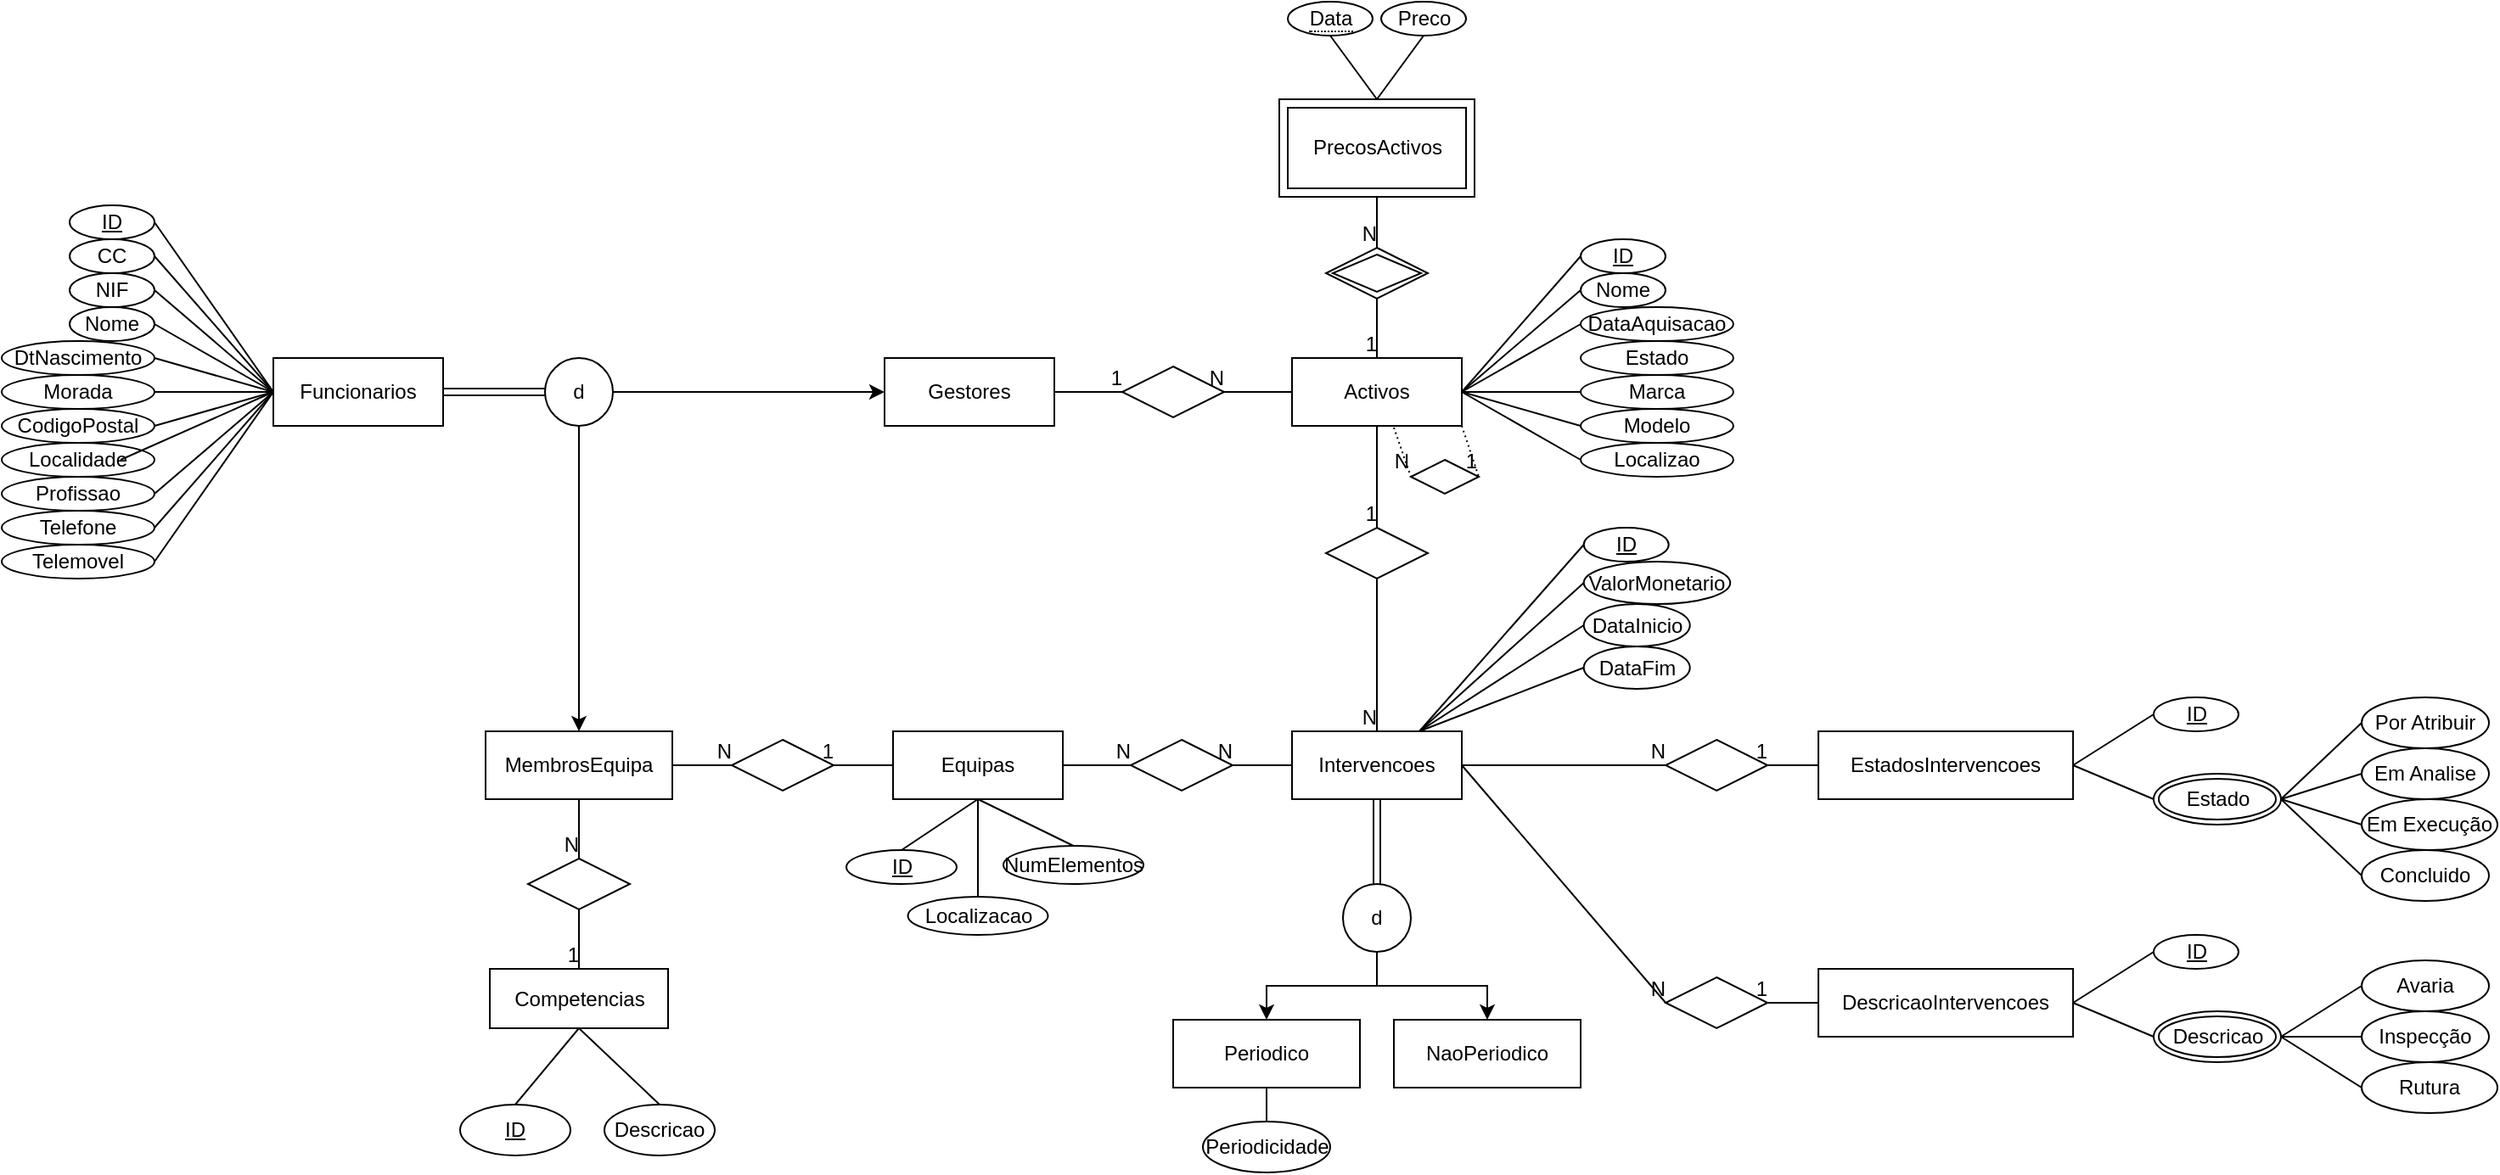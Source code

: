 <mxfile version="15.8.6" type="device"><diagram id="-QuaU2I3eOpg4E4MXZqt" name="Page-1"><mxGraphModel dx="2400" dy="863" grid="1" gridSize="10" guides="1" tooltips="1" connect="1" arrows="1" fold="1" page="1" pageScale="1" pageWidth="850" pageHeight="1100" math="0" shadow="0"><root><mxCell id="0"/><mxCell id="1" parent="0"/><mxCell id="3rqoDeQiqfZfBrHeeUxg-1" value="PrecosActivos" style="shape=ext;margin=3;double=1;whiteSpace=wrap;html=1;align=center;" parent="1" vertex="1"><mxGeometry x="482.5" y="107.5" width="115" height="57.5" as="geometry"/></mxCell><mxCell id="3rqoDeQiqfZfBrHeeUxg-9" value="" style="shape=rhombus;double=1;perimeter=rhombusPerimeter;whiteSpace=wrap;html=1;align=center;" parent="1" vertex="1"><mxGeometry x="510" y="195" width="60" height="30" as="geometry"/></mxCell><mxCell id="3rqoDeQiqfZfBrHeeUxg-12" value="" style="endArrow=none;html=1;rounded=0;entryX=0.5;entryY=0;entryDx=0;entryDy=0;exitX=0.5;exitY=1;exitDx=0;exitDy=0;" parent="1" source="3rqoDeQiqfZfBrHeeUxg-1" target="3rqoDeQiqfZfBrHeeUxg-9" edge="1"><mxGeometry relative="1" as="geometry"><mxPoint x="400" y="180" as="sourcePoint"/><mxPoint x="490" y="180" as="targetPoint"/></mxGeometry></mxCell><mxCell id="3rqoDeQiqfZfBrHeeUxg-13" value="N" style="resizable=0;html=1;align=right;verticalAlign=bottom;" parent="3rqoDeQiqfZfBrHeeUxg-12" connectable="0" vertex="1"><mxGeometry x="1" relative="1" as="geometry"/></mxCell><mxCell id="3rqoDeQiqfZfBrHeeUxg-14" value="Activos" style="whiteSpace=wrap;html=1;align=center;" parent="1" vertex="1"><mxGeometry x="490" y="260.0" width="100" height="40" as="geometry"/></mxCell><mxCell id="3rqoDeQiqfZfBrHeeUxg-19" value="" style="endArrow=none;html=1;rounded=0;exitX=0.5;exitY=1;exitDx=0;exitDy=0;entryX=0.5;entryY=0;entryDx=0;entryDy=0;" parent="1" source="3rqoDeQiqfZfBrHeeUxg-9" target="3rqoDeQiqfZfBrHeeUxg-14" edge="1"><mxGeometry relative="1" as="geometry"><mxPoint x="830" y="180" as="sourcePoint"/><mxPoint x="580" y="220" as="targetPoint"/></mxGeometry></mxCell><mxCell id="3rqoDeQiqfZfBrHeeUxg-20" value="1" style="resizable=0;html=1;align=right;verticalAlign=bottom;" parent="3rqoDeQiqfZfBrHeeUxg-19" connectable="0" vertex="1"><mxGeometry x="1" relative="1" as="geometry"/></mxCell><mxCell id="3rqoDeQiqfZfBrHeeUxg-23" value="" style="endArrow=none;html=1;rounded=0;dashed=1;dashPattern=1 2;exitX=1;exitY=1;exitDx=0;exitDy=0;entryX=1;entryY=0.5;entryDx=0;entryDy=0;" parent="1" source="3rqoDeQiqfZfBrHeeUxg-14" target="3rqoDeQiqfZfBrHeeUxg-29" edge="1"><mxGeometry relative="1" as="geometry"><mxPoint x="260" y="30" as="sourcePoint"/><mxPoint x="265" y="40" as="targetPoint"/><Array as="points"/></mxGeometry></mxCell><mxCell id="3rqoDeQiqfZfBrHeeUxg-24" value="1" style="resizable=0;html=1;align=right;verticalAlign=bottom;" parent="3rqoDeQiqfZfBrHeeUxg-23" connectable="0" vertex="1"><mxGeometry x="1" relative="1" as="geometry"/></mxCell><mxCell id="3rqoDeQiqfZfBrHeeUxg-27" value="" style="endArrow=none;html=1;rounded=0;dashed=1;dashPattern=1 2;entryX=0;entryY=0.5;entryDx=0;entryDy=0;" parent="1" target="3rqoDeQiqfZfBrHeeUxg-29" edge="1"><mxGeometry relative="1" as="geometry"><mxPoint x="550" y="301" as="sourcePoint"/><mxPoint x="215" y="40" as="targetPoint"/><Array as="points"/></mxGeometry></mxCell><mxCell id="3rqoDeQiqfZfBrHeeUxg-28" value="N" style="resizable=0;html=1;align=right;verticalAlign=bottom;" parent="3rqoDeQiqfZfBrHeeUxg-27" connectable="0" vertex="1"><mxGeometry x="1" relative="1" as="geometry"/></mxCell><mxCell id="3rqoDeQiqfZfBrHeeUxg-29" value="" style="shape=rhombus;perimeter=rhombusPerimeter;whiteSpace=wrap;html=1;align=center;" parent="1" vertex="1"><mxGeometry x="560" y="320" width="40" height="20" as="geometry"/></mxCell><mxCell id="3rqoDeQiqfZfBrHeeUxg-35" value="Intervencoes" style="whiteSpace=wrap;html=1;align=center;" parent="1" vertex="1"><mxGeometry x="490" y="480" width="100" height="40" as="geometry"/></mxCell><mxCell id="3rqoDeQiqfZfBrHeeUxg-36" value="Funcionarios" style="whiteSpace=wrap;html=1;align=center;" parent="1" vertex="1"><mxGeometry x="-110" y="260" width="100" height="40" as="geometry"/></mxCell><mxCell id="3rqoDeQiqfZfBrHeeUxg-37" value="Gestores" style="whiteSpace=wrap;html=1;align=center;" parent="1" vertex="1"><mxGeometry x="250" y="260" width="100" height="40" as="geometry"/></mxCell><mxCell id="3rqoDeQiqfZfBrHeeUxg-38" value="MembrosEquipa" style="whiteSpace=wrap;html=1;align=center;" parent="1" vertex="1"><mxGeometry x="15" y="480.0" width="110" height="40" as="geometry"/></mxCell><mxCell id="3rqoDeQiqfZfBrHeeUxg-40" value="Equipas" style="whiteSpace=wrap;html=1;align=center;" parent="1" vertex="1"><mxGeometry x="255" y="480.0" width="100" height="40" as="geometry"/></mxCell><mxCell id="3rqoDeQiqfZfBrHeeUxg-41" value="EstadosIntervencoes" style="whiteSpace=wrap;html=1;align=center;" parent="1" vertex="1"><mxGeometry x="800.04" y="480.0" width="150" height="40" as="geometry"/></mxCell><mxCell id="3rqoDeQiqfZfBrHeeUxg-42" value="DescricaoIntervencoes" style="whiteSpace=wrap;html=1;align=center;" parent="1" vertex="1"><mxGeometry x="800.04" y="620.0" width="150" height="40" as="geometry"/></mxCell><mxCell id="3rqoDeQiqfZfBrHeeUxg-45" value="" style="shape=rhombus;perimeter=rhombusPerimeter;whiteSpace=wrap;html=1;align=center;" parent="1" vertex="1"><mxGeometry x="390" y="265.0" width="60" height="30" as="geometry"/></mxCell><mxCell id="3rqoDeQiqfZfBrHeeUxg-48" value="" style="shape=rhombus;perimeter=rhombusPerimeter;whiteSpace=wrap;html=1;align=center;" parent="1" vertex="1"><mxGeometry x="510" y="360" width="60" height="30" as="geometry"/></mxCell><mxCell id="3rqoDeQiqfZfBrHeeUxg-52" value="" style="endArrow=none;html=1;rounded=0;entryX=0.5;entryY=0;entryDx=0;entryDy=0;exitX=0.5;exitY=1;exitDx=0;exitDy=0;" parent="1" source="3rqoDeQiqfZfBrHeeUxg-48" target="3rqoDeQiqfZfBrHeeUxg-35" edge="1"><mxGeometry relative="1" as="geometry"><mxPoint x="315" y="200.16" as="sourcePoint"/><mxPoint x="475" y="200.16" as="targetPoint"/></mxGeometry></mxCell><mxCell id="3rqoDeQiqfZfBrHeeUxg-53" value="N" style="resizable=0;html=1;align=right;verticalAlign=bottom;" parent="3rqoDeQiqfZfBrHeeUxg-52" connectable="0" vertex="1"><mxGeometry x="1" relative="1" as="geometry"/></mxCell><mxCell id="3rqoDeQiqfZfBrHeeUxg-56" value="" style="endArrow=none;html=1;rounded=0;entryX=1;entryY=0.5;entryDx=0;entryDy=0;exitX=0;exitY=0.5;exitDx=0;exitDy=0;" parent="1" source="3rqoDeQiqfZfBrHeeUxg-14" target="3rqoDeQiqfZfBrHeeUxg-45" edge="1"><mxGeometry relative="1" as="geometry"><mxPoint x="450" y="330" as="sourcePoint"/><mxPoint x="220" y="180" as="targetPoint"/></mxGeometry></mxCell><mxCell id="3rqoDeQiqfZfBrHeeUxg-57" value="N" style="resizable=0;html=1;align=right;verticalAlign=bottom;" parent="3rqoDeQiqfZfBrHeeUxg-56" connectable="0" vertex="1"><mxGeometry x="1" relative="1" as="geometry"/></mxCell><mxCell id="3rqoDeQiqfZfBrHeeUxg-58" value="" style="endArrow=none;html=1;rounded=0;exitX=1;exitY=0.5;exitDx=0;exitDy=0;entryX=0;entryY=0.5;entryDx=0;entryDy=0;" parent="1" source="3rqoDeQiqfZfBrHeeUxg-37" target="3rqoDeQiqfZfBrHeeUxg-45" edge="1"><mxGeometry relative="1" as="geometry"><mxPoint x="270" y="204.8" as="sourcePoint"/><mxPoint x="440" y="340" as="targetPoint"/></mxGeometry></mxCell><mxCell id="3rqoDeQiqfZfBrHeeUxg-59" value="1" style="resizable=0;html=1;align=right;verticalAlign=bottom;" parent="3rqoDeQiqfZfBrHeeUxg-58" connectable="0" vertex="1"><mxGeometry x="1" relative="1" as="geometry"/></mxCell><mxCell id="3rqoDeQiqfZfBrHeeUxg-60" value="" style="endArrow=none;html=1;rounded=0;exitX=0.5;exitY=1;exitDx=0;exitDy=0;entryX=0.5;entryY=0;entryDx=0;entryDy=0;" parent="1" source="3rqoDeQiqfZfBrHeeUxg-14" target="3rqoDeQiqfZfBrHeeUxg-48" edge="1"><mxGeometry relative="1" as="geometry"><mxPoint x="270" y="150" as="sourcePoint"/><mxPoint x="190" y="200" as="targetPoint"/></mxGeometry></mxCell><mxCell id="3rqoDeQiqfZfBrHeeUxg-61" value="1" style="resizable=0;html=1;align=right;verticalAlign=bottom;" parent="3rqoDeQiqfZfBrHeeUxg-60" connectable="0" vertex="1"><mxGeometry x="1" relative="1" as="geometry"/></mxCell><mxCell id="3rqoDeQiqfZfBrHeeUxg-70" style="edgeStyle=orthogonalEdgeStyle;rounded=0;orthogonalLoop=1;jettySize=auto;html=1;entryX=0.5;entryY=0;entryDx=0;entryDy=0;" parent="1" source="3rqoDeQiqfZfBrHeeUxg-65" target="3rqoDeQiqfZfBrHeeUxg-38" edge="1"><mxGeometry relative="1" as="geometry"/></mxCell><mxCell id="3rqoDeQiqfZfBrHeeUxg-71" style="edgeStyle=orthogonalEdgeStyle;rounded=0;orthogonalLoop=1;jettySize=auto;html=1;entryX=0;entryY=0.5;entryDx=0;entryDy=0;" parent="1" source="3rqoDeQiqfZfBrHeeUxg-65" target="3rqoDeQiqfZfBrHeeUxg-37" edge="1"><mxGeometry relative="1" as="geometry"/></mxCell><mxCell id="3rqoDeQiqfZfBrHeeUxg-65" value="d" style="ellipse;whiteSpace=wrap;html=1;aspect=fixed;" parent="1" vertex="1"><mxGeometry x="50" y="260" width="40" height="40" as="geometry"/></mxCell><mxCell id="3rqoDeQiqfZfBrHeeUxg-68" value="" style="shape=link;html=1;rounded=0;entryX=0;entryY=0.5;entryDx=0;entryDy=0;exitX=1;exitY=0.5;exitDx=0;exitDy=0;" parent="1" source="3rqoDeQiqfZfBrHeeUxg-36" target="3rqoDeQiqfZfBrHeeUxg-65" edge="1"><mxGeometry relative="1" as="geometry"><mxPoint x="50" y="280" as="sourcePoint"/><mxPoint x="40" y="280" as="targetPoint"/></mxGeometry></mxCell><mxCell id="3rqoDeQiqfZfBrHeeUxg-72" value="" style="shape=rhombus;perimeter=rhombusPerimeter;whiteSpace=wrap;html=1;align=center;" parent="1" vertex="1"><mxGeometry x="160" y="485.0" width="60" height="30" as="geometry"/></mxCell><mxCell id="3rqoDeQiqfZfBrHeeUxg-73" value="" style="endArrow=none;html=1;rounded=0;entryX=0;entryY=0.5;entryDx=0;entryDy=0;exitX=1;exitY=0.5;exitDx=0;exitDy=0;" parent="1" source="3rqoDeQiqfZfBrHeeUxg-38" target="3rqoDeQiqfZfBrHeeUxg-72" edge="1"><mxGeometry relative="1" as="geometry"><mxPoint x="210" y="230.0" as="sourcePoint"/><mxPoint x="255" y="230.0" as="targetPoint"/></mxGeometry></mxCell><mxCell id="3rqoDeQiqfZfBrHeeUxg-74" value="N" style="resizable=0;html=1;align=right;verticalAlign=bottom;" parent="3rqoDeQiqfZfBrHeeUxg-73" connectable="0" vertex="1"><mxGeometry x="1" relative="1" as="geometry"/></mxCell><mxCell id="3rqoDeQiqfZfBrHeeUxg-75" value="" style="endArrow=none;html=1;rounded=0;exitX=0;exitY=0.5;exitDx=0;exitDy=0;entryX=1;entryY=0.5;entryDx=0;entryDy=0;" parent="1" source="3rqoDeQiqfZfBrHeeUxg-40" target="3rqoDeQiqfZfBrHeeUxg-72" edge="1"><mxGeometry relative="1" as="geometry"><mxPoint x="345" y="230.0" as="sourcePoint"/><mxPoint x="315" y="230.0" as="targetPoint"/></mxGeometry></mxCell><mxCell id="3rqoDeQiqfZfBrHeeUxg-76" value="1" style="resizable=0;html=1;align=right;verticalAlign=bottom;" parent="3rqoDeQiqfZfBrHeeUxg-75" connectable="0" vertex="1"><mxGeometry x="1" relative="1" as="geometry"/></mxCell><mxCell id="3rqoDeQiqfZfBrHeeUxg-77" value="" style="shape=rhombus;perimeter=rhombusPerimeter;whiteSpace=wrap;html=1;align=center;" parent="1" vertex="1"><mxGeometry x="710.08" y="485.0" width="60" height="30" as="geometry"/></mxCell><mxCell id="3rqoDeQiqfZfBrHeeUxg-78" value="" style="endArrow=none;html=1;rounded=0;exitX=0;exitY=0.5;exitDx=0;exitDy=0;entryX=1;entryY=0.5;entryDx=0;entryDy=0;" parent="1" source="3rqoDeQiqfZfBrHeeUxg-41" target="3rqoDeQiqfZfBrHeeUxg-77" edge="1"><mxGeometry relative="1" as="geometry"><mxPoint x="490.08" y="480.0" as="sourcePoint"/><mxPoint x="590.08" y="530.0" as="targetPoint"/></mxGeometry></mxCell><mxCell id="3rqoDeQiqfZfBrHeeUxg-79" value="1" style="resizable=0;html=1;align=right;verticalAlign=bottom;" parent="3rqoDeQiqfZfBrHeeUxg-78" connectable="0" vertex="1"><mxGeometry x="1" relative="1" as="geometry"/></mxCell><mxCell id="3rqoDeQiqfZfBrHeeUxg-83" value="" style="shape=rhombus;perimeter=rhombusPerimeter;whiteSpace=wrap;html=1;align=center;" parent="1" vertex="1"><mxGeometry x="710.08" y="625.0" width="60" height="30" as="geometry"/></mxCell><mxCell id="3rqoDeQiqfZfBrHeeUxg-84" value="" style="endArrow=none;html=1;rounded=0;entryX=0;entryY=0.5;entryDx=0;entryDy=0;exitX=1;exitY=0.5;exitDx=0;exitDy=0;" parent="1" source="3rqoDeQiqfZfBrHeeUxg-35" target="3rqoDeQiqfZfBrHeeUxg-77" edge="1"><mxGeometry relative="1" as="geometry"><mxPoint x="510" y="285" as="sourcePoint"/><mxPoint x="510" y="325.0" as="targetPoint"/></mxGeometry></mxCell><mxCell id="3rqoDeQiqfZfBrHeeUxg-85" value="N" style="resizable=0;html=1;align=right;verticalAlign=bottom;" parent="3rqoDeQiqfZfBrHeeUxg-84" connectable="0" vertex="1"><mxGeometry x="1" relative="1" as="geometry"/></mxCell><mxCell id="3rqoDeQiqfZfBrHeeUxg-86" value="" style="endArrow=none;html=1;rounded=0;entryX=0;entryY=0.5;entryDx=0;entryDy=0;exitX=1;exitY=0.5;exitDx=0;exitDy=0;" parent="1" source="3rqoDeQiqfZfBrHeeUxg-35" target="3rqoDeQiqfZfBrHeeUxg-83" edge="1"><mxGeometry relative="1" as="geometry"><mxPoint x="560" y="345.0" as="sourcePoint"/><mxPoint x="650" y="235.0" as="targetPoint"/></mxGeometry></mxCell><mxCell id="3rqoDeQiqfZfBrHeeUxg-87" value="N" style="resizable=0;html=1;align=right;verticalAlign=bottom;" parent="3rqoDeQiqfZfBrHeeUxg-86" connectable="0" vertex="1"><mxGeometry x="1" relative="1" as="geometry"/></mxCell><mxCell id="3rqoDeQiqfZfBrHeeUxg-88" value="" style="endArrow=none;html=1;rounded=0;exitX=0;exitY=0.5;exitDx=0;exitDy=0;entryX=1;entryY=0.5;entryDx=0;entryDy=0;" parent="1" source="3rqoDeQiqfZfBrHeeUxg-42" target="3rqoDeQiqfZfBrHeeUxg-83" edge="1"><mxGeometry relative="1" as="geometry"><mxPoint x="850.08" y="510.0" as="sourcePoint"/><mxPoint x="790.08" y="510.0" as="targetPoint"/></mxGeometry></mxCell><mxCell id="3rqoDeQiqfZfBrHeeUxg-89" value="1" style="resizable=0;html=1;align=right;verticalAlign=bottom;" parent="3rqoDeQiqfZfBrHeeUxg-88" connectable="0" vertex="1"><mxGeometry x="1" relative="1" as="geometry"/></mxCell><mxCell id="3rqoDeQiqfZfBrHeeUxg-92" value="" style="shape=rhombus;perimeter=rhombusPerimeter;whiteSpace=wrap;html=1;align=center;" parent="1" vertex="1"><mxGeometry x="395" y="485" width="60" height="30" as="geometry"/></mxCell><mxCell id="3rqoDeQiqfZfBrHeeUxg-93" value="" style="endArrow=none;html=1;rounded=0;entryX=1;entryY=0.5;entryDx=0;entryDy=0;exitX=0;exitY=0.5;exitDx=0;exitDy=0;" parent="1" source="3rqoDeQiqfZfBrHeeUxg-35" target="3rqoDeQiqfZfBrHeeUxg-92" edge="1"><mxGeometry relative="1" as="geometry"><mxPoint x="480" y="500" as="sourcePoint"/><mxPoint x="225" y="400" as="targetPoint"/></mxGeometry></mxCell><mxCell id="3rqoDeQiqfZfBrHeeUxg-94" value="N" style="resizable=0;html=1;align=right;verticalAlign=bottom;" parent="3rqoDeQiqfZfBrHeeUxg-93" connectable="0" vertex="1"><mxGeometry x="1" relative="1" as="geometry"/></mxCell><mxCell id="3rqoDeQiqfZfBrHeeUxg-96" value="" style="endArrow=none;html=1;rounded=0;entryX=0;entryY=0.5;entryDx=0;entryDy=0;exitX=1;exitY=0.5;exitDx=0;exitDy=0;" parent="1" source="3rqoDeQiqfZfBrHeeUxg-40" target="3rqoDeQiqfZfBrHeeUxg-92" edge="1"><mxGeometry relative="1" as="geometry"><mxPoint x="505" y="510.0" as="sourcePoint"/><mxPoint x="465" y="510.0" as="targetPoint"/></mxGeometry></mxCell><mxCell id="3rqoDeQiqfZfBrHeeUxg-97" value="N" style="resizable=0;html=1;align=right;verticalAlign=bottom;" parent="3rqoDeQiqfZfBrHeeUxg-96" connectable="0" vertex="1"><mxGeometry x="1" relative="1" as="geometry"/></mxCell><mxCell id="3rqoDeQiqfZfBrHeeUxg-102" style="edgeStyle=orthogonalEdgeStyle;rounded=0;orthogonalLoop=1;jettySize=auto;html=1;" parent="1" source="3rqoDeQiqfZfBrHeeUxg-98" target="3rqoDeQiqfZfBrHeeUxg-100" edge="1"><mxGeometry relative="1" as="geometry"/></mxCell><mxCell id="3rqoDeQiqfZfBrHeeUxg-103" style="edgeStyle=orthogonalEdgeStyle;rounded=0;orthogonalLoop=1;jettySize=auto;html=1;entryX=0.5;entryY=0;entryDx=0;entryDy=0;" parent="1" source="3rqoDeQiqfZfBrHeeUxg-98" target="3rqoDeQiqfZfBrHeeUxg-101" edge="1"><mxGeometry relative="1" as="geometry"/></mxCell><mxCell id="3rqoDeQiqfZfBrHeeUxg-98" value="d" style="ellipse;whiteSpace=wrap;html=1;aspect=fixed;" parent="1" vertex="1"><mxGeometry x="520" y="570" width="40" height="40" as="geometry"/></mxCell><mxCell id="3rqoDeQiqfZfBrHeeUxg-99" value="" style="shape=link;html=1;rounded=0;entryX=0.5;entryY=0;entryDx=0;entryDy=0;exitX=0.5;exitY=1;exitDx=0;exitDy=0;" parent="1" source="3rqoDeQiqfZfBrHeeUxg-35" target="3rqoDeQiqfZfBrHeeUxg-98" edge="1"><mxGeometry relative="1" as="geometry"><mxPoint x="600" y="569.31" as="sourcePoint"/><mxPoint x="660" y="569.31" as="targetPoint"/></mxGeometry></mxCell><mxCell id="3rqoDeQiqfZfBrHeeUxg-100" value="Periodico" style="whiteSpace=wrap;html=1;align=center;" parent="1" vertex="1"><mxGeometry x="420" y="650" width="110" height="40" as="geometry"/></mxCell><mxCell id="3rqoDeQiqfZfBrHeeUxg-101" value="NaoPeriodico" style="whiteSpace=wrap;html=1;align=center;" parent="1" vertex="1"><mxGeometry x="550" y="650" width="110" height="40" as="geometry"/></mxCell><mxCell id="3rqoDeQiqfZfBrHeeUxg-110" value="Preco" style="ellipse;whiteSpace=wrap;html=1;align=center;" parent="1" vertex="1"><mxGeometry x="542.5" y="50" width="50" height="20" as="geometry"/></mxCell><mxCell id="3rqoDeQiqfZfBrHeeUxg-111" value="&lt;span style=&quot;border-bottom: 1px dotted&quot;&gt;Data&lt;br&gt;&lt;/span&gt;" style="ellipse;whiteSpace=wrap;html=1;align=center;" parent="1" vertex="1"><mxGeometry x="487.5" y="50" width="50" height="20" as="geometry"/></mxCell><mxCell id="3rqoDeQiqfZfBrHeeUxg-116" value="" style="endArrow=none;html=1;rounded=0;exitX=0.5;exitY=1;exitDx=0;exitDy=0;entryX=0.5;entryY=0;entryDx=0;entryDy=0;" parent="1" source="3rqoDeQiqfZfBrHeeUxg-111" target="3rqoDeQiqfZfBrHeeUxg-1" edge="1"><mxGeometry relative="1" as="geometry"><mxPoint x="430" y="140" as="sourcePoint"/><mxPoint x="590" y="140" as="targetPoint"/></mxGeometry></mxCell><mxCell id="3rqoDeQiqfZfBrHeeUxg-117" value="" style="endArrow=none;html=1;rounded=0;exitX=0.5;exitY=1;exitDx=0;exitDy=0;entryX=0.5;entryY=0;entryDx=0;entryDy=0;" parent="1" source="3rqoDeQiqfZfBrHeeUxg-110" target="3rqoDeQiqfZfBrHeeUxg-1" edge="1"><mxGeometry relative="1" as="geometry"><mxPoint x="522.5" y="80" as="sourcePoint"/><mxPoint x="550" y="117.5" as="targetPoint"/></mxGeometry></mxCell><mxCell id="3rqoDeQiqfZfBrHeeUxg-118" value="ID" style="ellipse;whiteSpace=wrap;html=1;align=center;fontStyle=4;" parent="1" vertex="1"><mxGeometry x="660" y="190" width="50" height="20" as="geometry"/></mxCell><mxCell id="3rqoDeQiqfZfBrHeeUxg-119" value="Nome" style="ellipse;whiteSpace=wrap;html=1;align=center;" parent="1" vertex="1"><mxGeometry x="660" y="210" width="50" height="20" as="geometry"/></mxCell><mxCell id="3rqoDeQiqfZfBrHeeUxg-123" value="ID" style="ellipse;whiteSpace=wrap;html=1;align=center;fontStyle=4;" parent="1" vertex="1"><mxGeometry x="227.5" y="550" width="65" height="20" as="geometry"/></mxCell><mxCell id="3rqoDeQiqfZfBrHeeUxg-125" value="DataFim" style="ellipse;whiteSpace=wrap;html=1;align=center;" parent="1" vertex="1"><mxGeometry x="661.86" y="430" width="62.5" height="25" as="geometry"/></mxCell><mxCell id="3rqoDeQiqfZfBrHeeUxg-129" value="" style="endArrow=none;html=1;rounded=0;exitX=0.5;exitY=1;exitDx=0;exitDy=0;entryX=0.5;entryY=0;entryDx=0;entryDy=0;" parent="1" source="3rqoDeQiqfZfBrHeeUxg-40" target="3rqoDeQiqfZfBrHeeUxg-123" edge="1"><mxGeometry relative="1" as="geometry"><mxPoint x="577.5" y="80.0" as="sourcePoint"/><mxPoint x="550" y="117.5" as="targetPoint"/></mxGeometry></mxCell><mxCell id="3rqoDeQiqfZfBrHeeUxg-131" value="" style="endArrow=none;html=1;rounded=0;exitX=0;exitY=0.5;exitDx=0;exitDy=0;entryX=0.75;entryY=0;entryDx=0;entryDy=0;" parent="1" source="3rqoDeQiqfZfBrHeeUxg-125" target="3rqoDeQiqfZfBrHeeUxg-35" edge="1"><mxGeometry relative="1" as="geometry"><mxPoint x="417.5" y="460" as="sourcePoint"/><mxPoint x="435" y="495" as="targetPoint"/></mxGeometry></mxCell><mxCell id="3rqoDeQiqfZfBrHeeUxg-132" value="Periodicidade" style="ellipse;whiteSpace=wrap;html=1;align=center;" parent="1" vertex="1"><mxGeometry x="437.5" y="710" width="75" height="30" as="geometry"/></mxCell><mxCell id="3rqoDeQiqfZfBrHeeUxg-133" value="" style="endArrow=none;html=1;rounded=0;exitX=0.5;exitY=1;exitDx=0;exitDy=0;entryX=0.5;entryY=0;entryDx=0;entryDy=0;" parent="1" source="3rqoDeQiqfZfBrHeeUxg-100" target="3rqoDeQiqfZfBrHeeUxg-132" edge="1"><mxGeometry relative="1" as="geometry"><mxPoint x="315" y="530" as="sourcePoint"/><mxPoint x="315" y="545" as="targetPoint"/></mxGeometry></mxCell><mxCell id="3rqoDeQiqfZfBrHeeUxg-134" value="" style="endArrow=none;html=1;rounded=0;exitX=1;exitY=0.5;exitDx=0;exitDy=0;entryX=0;entryY=0.5;entryDx=0;entryDy=0;" parent="1" source="cXVS1_0L-VFArpp06NCw-42" target="3rqoDeQiqfZfBrHeeUxg-36" edge="1"><mxGeometry relative="1" as="geometry"><mxPoint x="-200" y="190" as="sourcePoint"/><mxPoint x="315" y="545" as="targetPoint"/></mxGeometry></mxCell><mxCell id="3rqoDeQiqfZfBrHeeUxg-136" value="" style="endArrow=none;html=1;rounded=0;exitX=0;exitY=0.5;exitDx=0;exitDy=0;entryX=1;entryY=0.5;entryDx=0;entryDy=0;" parent="1" source="3rqoDeQiqfZfBrHeeUxg-118" target="3rqoDeQiqfZfBrHeeUxg-14" edge="1"><mxGeometry relative="1" as="geometry"><mxPoint x="481.25" y="457.5" as="sourcePoint"/><mxPoint x="435" y="495" as="targetPoint"/></mxGeometry></mxCell><mxCell id="3rqoDeQiqfZfBrHeeUxg-137" value="" style="endArrow=none;html=1;rounded=0;exitX=0;exitY=0.5;exitDx=0;exitDy=0;entryX=1;entryY=0.5;entryDx=0;entryDy=0;" parent="1" source="3rqoDeQiqfZfBrHeeUxg-119" target="3rqoDeQiqfZfBrHeeUxg-14" edge="1"><mxGeometry relative="1" as="geometry"><mxPoint x="690.0" y="215" as="sourcePoint"/><mxPoint x="600" y="290" as="targetPoint"/></mxGeometry></mxCell><mxCell id="3rqoDeQiqfZfBrHeeUxg-138" value="DataAquisacao" style="ellipse;whiteSpace=wrap;html=1;align=center;" parent="1" vertex="1"><mxGeometry x="660" y="230" width="89.96" height="20" as="geometry"/></mxCell><mxCell id="3rqoDeQiqfZfBrHeeUxg-139" value="Estado" style="ellipse;whiteSpace=wrap;html=1;align=center;" parent="1" vertex="1"><mxGeometry x="660" y="250" width="89.96" height="20" as="geometry"/></mxCell><mxCell id="3rqoDeQiqfZfBrHeeUxg-140" value="Marca" style="ellipse;whiteSpace=wrap;html=1;align=center;" parent="1" vertex="1"><mxGeometry x="660" y="270" width="89.96" height="20" as="geometry"/></mxCell><mxCell id="3rqoDeQiqfZfBrHeeUxg-141" value="Modelo" style="ellipse;whiteSpace=wrap;html=1;align=center;" parent="1" vertex="1"><mxGeometry x="660" y="290" width="89.96" height="20" as="geometry"/></mxCell><mxCell id="3rqoDeQiqfZfBrHeeUxg-142" value="Localizao" style="ellipse;whiteSpace=wrap;html=1;align=center;" parent="1" vertex="1"><mxGeometry x="660" y="310" width="89.96" height="20" as="geometry"/></mxCell><mxCell id="3rqoDeQiqfZfBrHeeUxg-143" value="" style="endArrow=none;html=1;rounded=0;exitX=0;exitY=0.5;exitDx=0;exitDy=0;entryX=1;entryY=0.5;entryDx=0;entryDy=0;" parent="1" source="3rqoDeQiqfZfBrHeeUxg-138" target="3rqoDeQiqfZfBrHeeUxg-14" edge="1"><mxGeometry relative="1" as="geometry"><mxPoint x="650.04" y="225" as="sourcePoint"/><mxPoint x="600" y="290" as="targetPoint"/></mxGeometry></mxCell><mxCell id="3rqoDeQiqfZfBrHeeUxg-145" value="" style="endArrow=none;html=1;rounded=0;exitX=0;exitY=0.5;exitDx=0;exitDy=0;entryX=1;entryY=0.5;entryDx=0;entryDy=0;" parent="1" source="3rqoDeQiqfZfBrHeeUxg-140" target="3rqoDeQiqfZfBrHeeUxg-14" edge="1"><mxGeometry relative="1" as="geometry"><mxPoint x="650" y="260" as="sourcePoint"/><mxPoint x="600" y="290" as="targetPoint"/></mxGeometry></mxCell><mxCell id="3rqoDeQiqfZfBrHeeUxg-147" value="" style="endArrow=none;html=1;rounded=0;exitX=0;exitY=0.5;exitDx=0;exitDy=0;entryX=1;entryY=0.5;entryDx=0;entryDy=0;" parent="1" source="3rqoDeQiqfZfBrHeeUxg-141" target="3rqoDeQiqfZfBrHeeUxg-14" edge="1"><mxGeometry relative="1" as="geometry"><mxPoint x="650.04" y="280" as="sourcePoint"/><mxPoint x="600" y="290" as="targetPoint"/></mxGeometry></mxCell><mxCell id="3rqoDeQiqfZfBrHeeUxg-148" value="" style="endArrow=none;html=1;rounded=0;entryX=1;entryY=0.5;entryDx=0;entryDy=0;exitX=0;exitY=0.5;exitDx=0;exitDy=0;" parent="1" source="3rqoDeQiqfZfBrHeeUxg-142" target="3rqoDeQiqfZfBrHeeUxg-14" edge="1"><mxGeometry relative="1" as="geometry"><mxPoint x="640" y="310" as="sourcePoint"/><mxPoint x="600" y="290" as="targetPoint"/></mxGeometry></mxCell><mxCell id="3rqoDeQiqfZfBrHeeUxg-152" value="NIF" style="ellipse;whiteSpace=wrap;html=1;align=center;" parent="1" vertex="1"><mxGeometry x="-230" y="210" width="50" height="20" as="geometry"/></mxCell><mxCell id="3rqoDeQiqfZfBrHeeUxg-153" value="Nome" style="ellipse;whiteSpace=wrap;html=1;align=center;" parent="1" vertex="1"><mxGeometry x="-230" y="230" width="50" height="20" as="geometry"/></mxCell><mxCell id="3rqoDeQiqfZfBrHeeUxg-154" value="DtNascimento" style="ellipse;whiteSpace=wrap;html=1;align=center;" parent="1" vertex="1"><mxGeometry x="-270" y="250" width="90" height="20" as="geometry"/></mxCell><mxCell id="3rqoDeQiqfZfBrHeeUxg-155" value="Morada" style="ellipse;whiteSpace=wrap;html=1;align=center;" parent="1" vertex="1"><mxGeometry x="-270" y="270" width="90" height="20" as="geometry"/></mxCell><mxCell id="3rqoDeQiqfZfBrHeeUxg-156" value="CodigoPostal" style="ellipse;whiteSpace=wrap;html=1;align=center;" parent="1" vertex="1"><mxGeometry x="-270" y="290" width="90" height="20" as="geometry"/></mxCell><mxCell id="3rqoDeQiqfZfBrHeeUxg-157" value="Localidade" style="ellipse;whiteSpace=wrap;html=1;align=center;" parent="1" vertex="1"><mxGeometry x="-270" y="310" width="90" height="20" as="geometry"/></mxCell><mxCell id="3rqoDeQiqfZfBrHeeUxg-158" value="Profissao" style="ellipse;whiteSpace=wrap;html=1;align=center;" parent="1" vertex="1"><mxGeometry x="-270" y="330" width="90" height="20" as="geometry"/></mxCell><mxCell id="3rqoDeQiqfZfBrHeeUxg-159" value="Telefone" style="ellipse;whiteSpace=wrap;html=1;align=center;" parent="1" vertex="1"><mxGeometry x="-270" y="350" width="90" height="20" as="geometry"/></mxCell><mxCell id="3rqoDeQiqfZfBrHeeUxg-160" value="Telemovel" style="ellipse;whiteSpace=wrap;html=1;align=center;" parent="1" vertex="1"><mxGeometry x="-270" y="370" width="90" height="20" as="geometry"/></mxCell><mxCell id="3rqoDeQiqfZfBrHeeUxg-161" value="" style="endArrow=none;html=1;rounded=0;exitX=1;exitY=0.5;exitDx=0;exitDy=0;" parent="1" source="3rqoDeQiqfZfBrHeeUxg-152" edge="1"><mxGeometry relative="1" as="geometry"><mxPoint x="-190" y="210" as="sourcePoint"/><mxPoint x="-110" y="280" as="targetPoint"/></mxGeometry></mxCell><mxCell id="3rqoDeQiqfZfBrHeeUxg-162" value="" style="endArrow=none;html=1;rounded=0;exitX=1;exitY=0.5;exitDx=0;exitDy=0;entryX=0;entryY=0.5;entryDx=0;entryDy=0;" parent="1" source="3rqoDeQiqfZfBrHeeUxg-153" target="3rqoDeQiqfZfBrHeeUxg-36" edge="1"><mxGeometry relative="1" as="geometry"><mxPoint x="-190" y="230" as="sourcePoint"/><mxPoint x="-100" y="290" as="targetPoint"/></mxGeometry></mxCell><mxCell id="3rqoDeQiqfZfBrHeeUxg-163" value="" style="endArrow=none;html=1;rounded=0;exitX=1;exitY=0.5;exitDx=0;exitDy=0;" parent="1" source="3rqoDeQiqfZfBrHeeUxg-154" edge="1"><mxGeometry relative="1" as="geometry"><mxPoint x="-190" y="250" as="sourcePoint"/><mxPoint x="-110" y="280" as="targetPoint"/></mxGeometry></mxCell><mxCell id="3rqoDeQiqfZfBrHeeUxg-164" value="" style="endArrow=none;html=1;rounded=0;exitX=1;exitY=0.5;exitDx=0;exitDy=0;entryX=0;entryY=0.5;entryDx=0;entryDy=0;" parent="1" source="3rqoDeQiqfZfBrHeeUxg-155" target="3rqoDeQiqfZfBrHeeUxg-36" edge="1"><mxGeometry relative="1" as="geometry"><mxPoint x="-190" y="270" as="sourcePoint"/><mxPoint x="-100" y="290" as="targetPoint"/></mxGeometry></mxCell><mxCell id="3rqoDeQiqfZfBrHeeUxg-165" value="" style="endArrow=none;html=1;rounded=0;entryX=0;entryY=0.5;entryDx=0;entryDy=0;" parent="1" target="3rqoDeQiqfZfBrHeeUxg-36" edge="1"><mxGeometry relative="1" as="geometry"><mxPoint x="-200" y="320" as="sourcePoint"/><mxPoint x="-100" y="290" as="targetPoint"/></mxGeometry></mxCell><mxCell id="3rqoDeQiqfZfBrHeeUxg-167" value="" style="endArrow=none;html=1;rounded=0;entryX=0;entryY=0.5;entryDx=0;entryDy=0;exitX=1;exitY=0.5;exitDx=0;exitDy=0;" parent="1" source="3rqoDeQiqfZfBrHeeUxg-156" target="3rqoDeQiqfZfBrHeeUxg-36" edge="1"><mxGeometry relative="1" as="geometry"><mxPoint x="-190" y="330" as="sourcePoint"/><mxPoint x="-100" y="290" as="targetPoint"/></mxGeometry></mxCell><mxCell id="3rqoDeQiqfZfBrHeeUxg-168" value="" style="endArrow=none;html=1;rounded=0;entryX=0;entryY=0.5;entryDx=0;entryDy=0;exitX=1;exitY=0.5;exitDx=0;exitDy=0;" parent="1" source="3rqoDeQiqfZfBrHeeUxg-158" target="3rqoDeQiqfZfBrHeeUxg-36" edge="1"><mxGeometry relative="1" as="geometry"><mxPoint x="-190" y="310" as="sourcePoint"/><mxPoint x="-100" y="290" as="targetPoint"/></mxGeometry></mxCell><mxCell id="3rqoDeQiqfZfBrHeeUxg-169" value="" style="endArrow=none;html=1;rounded=0;entryX=0;entryY=0.5;entryDx=0;entryDy=0;exitX=1;exitY=0.5;exitDx=0;exitDy=0;" parent="1" source="3rqoDeQiqfZfBrHeeUxg-159" target="3rqoDeQiqfZfBrHeeUxg-36" edge="1"><mxGeometry relative="1" as="geometry"><mxPoint x="-190" y="350" as="sourcePoint"/><mxPoint x="-100" y="290" as="targetPoint"/></mxGeometry></mxCell><mxCell id="3rqoDeQiqfZfBrHeeUxg-170" value="" style="endArrow=none;html=1;rounded=0;entryX=0;entryY=0.5;entryDx=0;entryDy=0;exitX=1;exitY=0.5;exitDx=0;exitDy=0;" parent="1" source="3rqoDeQiqfZfBrHeeUxg-160" target="3rqoDeQiqfZfBrHeeUxg-36" edge="1"><mxGeometry relative="1" as="geometry"><mxPoint x="-190" y="370" as="sourcePoint"/><mxPoint x="-100" y="290" as="targetPoint"/></mxGeometry></mxCell><mxCell id="cXVS1_0L-VFArpp06NCw-1" value="ID" style="ellipse;whiteSpace=wrap;html=1;align=center;fontStyle=4;" vertex="1" parent="1"><mxGeometry x="997.5" y="460" width="50" height="20" as="geometry"/></mxCell><mxCell id="cXVS1_0L-VFArpp06NCw-7" value="Estado" style="ellipse;shape=doubleEllipse;margin=3;whiteSpace=wrap;html=1;align=center;" vertex="1" parent="1"><mxGeometry x="997.5" y="505" width="75" height="30" as="geometry"/></mxCell><mxCell id="cXVS1_0L-VFArpp06NCw-9" value="Por Atribuir" style="ellipse;whiteSpace=wrap;html=1;align=center;" vertex="1" parent="1"><mxGeometry x="1120" y="460" width="75" height="30" as="geometry"/></mxCell><mxCell id="cXVS1_0L-VFArpp06NCw-16" value="Em Execução" style="ellipse;whiteSpace=wrap;html=1;align=center;" vertex="1" parent="1"><mxGeometry x="1120" y="520" width="80" height="30" as="geometry"/></mxCell><mxCell id="cXVS1_0L-VFArpp06NCw-17" value="Concluido" style="ellipse;whiteSpace=wrap;html=1;align=center;" vertex="1" parent="1"><mxGeometry x="1120" y="550" width="75" height="30" as="geometry"/></mxCell><mxCell id="cXVS1_0L-VFArpp06NCw-18" value="Em Analise&lt;br&gt;" style="ellipse;whiteSpace=wrap;html=1;align=center;" vertex="1" parent="1"><mxGeometry x="1120" y="490" width="75" height="30" as="geometry"/></mxCell><mxCell id="cXVS1_0L-VFArpp06NCw-20" value="" style="endArrow=none;html=1;rounded=0;exitX=0;exitY=0.5;exitDx=0;exitDy=0;entryX=1;entryY=0.5;entryDx=0;entryDy=0;" edge="1" parent="1" source="cXVS1_0L-VFArpp06NCw-9" target="cXVS1_0L-VFArpp06NCw-7"><mxGeometry relative="1" as="geometry"><mxPoint x="1160.0" y="515" as="sourcePoint"/><mxPoint x="1090" y="495" as="targetPoint"/></mxGeometry></mxCell><mxCell id="cXVS1_0L-VFArpp06NCw-21" value="" style="endArrow=none;html=1;rounded=0;exitX=0;exitY=0.5;exitDx=0;exitDy=0;entryX=1;entryY=0.5;entryDx=0;entryDy=0;" edge="1" parent="1" source="cXVS1_0L-VFArpp06NCw-7" target="3rqoDeQiqfZfBrHeeUxg-41"><mxGeometry relative="1" as="geometry"><mxPoint x="1130.0" y="485" as="sourcePoint"/><mxPoint x="1082.5" y="530" as="targetPoint"/></mxGeometry></mxCell><mxCell id="cXVS1_0L-VFArpp06NCw-22" value="" style="endArrow=none;html=1;rounded=0;exitX=0;exitY=0.5;exitDx=0;exitDy=0;entryX=1;entryY=0.5;entryDx=0;entryDy=0;" edge="1" parent="1" source="cXVS1_0L-VFArpp06NCw-1" target="3rqoDeQiqfZfBrHeeUxg-41"><mxGeometry relative="1" as="geometry"><mxPoint x="1007.5" y="530" as="sourcePoint"/><mxPoint x="960.04" y="510.0" as="targetPoint"/></mxGeometry></mxCell><mxCell id="cXVS1_0L-VFArpp06NCw-23" value="" style="endArrow=none;html=1;rounded=0;exitX=0;exitY=0.5;exitDx=0;exitDy=0;entryX=1;entryY=0.5;entryDx=0;entryDy=0;" edge="1" parent="1" source="cXVS1_0L-VFArpp06NCw-18" target="cXVS1_0L-VFArpp06NCw-7"><mxGeometry relative="1" as="geometry"><mxPoint x="1007.5" y="530" as="sourcePoint"/><mxPoint x="960.04" y="510.0" as="targetPoint"/></mxGeometry></mxCell><mxCell id="cXVS1_0L-VFArpp06NCw-24" value="" style="endArrow=none;html=1;rounded=0;exitX=0;exitY=0.5;exitDx=0;exitDy=0;entryX=1;entryY=0.5;entryDx=0;entryDy=0;" edge="1" parent="1" source="cXVS1_0L-VFArpp06NCw-16" target="cXVS1_0L-VFArpp06NCw-7"><mxGeometry relative="1" as="geometry"><mxPoint x="1130.0" y="515" as="sourcePoint"/><mxPoint x="1080" y="535" as="targetPoint"/></mxGeometry></mxCell><mxCell id="cXVS1_0L-VFArpp06NCw-25" value="" style="endArrow=none;html=1;rounded=0;exitX=0;exitY=0.5;exitDx=0;exitDy=0;entryX=1;entryY=0.5;entryDx=0;entryDy=0;" edge="1" parent="1" source="cXVS1_0L-VFArpp06NCw-17" target="cXVS1_0L-VFArpp06NCw-7"><mxGeometry relative="1" as="geometry"><mxPoint x="1130" y="545" as="sourcePoint"/><mxPoint x="1082" y="530" as="targetPoint"/></mxGeometry></mxCell><mxCell id="cXVS1_0L-VFArpp06NCw-26" value="ID" style="ellipse;whiteSpace=wrap;html=1;align=center;fontStyle=4;" vertex="1" parent="1"><mxGeometry x="997.5" y="600" width="50" height="20" as="geometry"/></mxCell><mxCell id="cXVS1_0L-VFArpp06NCw-27" value="Descricao" style="ellipse;shape=doubleEllipse;margin=3;whiteSpace=wrap;html=1;align=center;" vertex="1" parent="1"><mxGeometry x="997.5" y="645" width="75" height="30" as="geometry"/></mxCell><mxCell id="cXVS1_0L-VFArpp06NCw-28" value="Avaria" style="ellipse;whiteSpace=wrap;html=1;align=center;" vertex="1" parent="1"><mxGeometry x="1120" y="615" width="75" height="30" as="geometry"/></mxCell><mxCell id="cXVS1_0L-VFArpp06NCw-29" value="Rutura" style="ellipse;whiteSpace=wrap;html=1;align=center;" vertex="1" parent="1"><mxGeometry x="1120" y="675" width="80" height="30" as="geometry"/></mxCell><mxCell id="cXVS1_0L-VFArpp06NCw-31" value="Inspecção" style="ellipse;whiteSpace=wrap;html=1;align=center;" vertex="1" parent="1"><mxGeometry x="1120" y="645" width="75" height="30" as="geometry"/></mxCell><mxCell id="cXVS1_0L-VFArpp06NCw-32" value="" style="endArrow=none;html=1;rounded=0;exitX=0;exitY=0.5;exitDx=0;exitDy=0;entryX=1;entryY=0.5;entryDx=0;entryDy=0;" edge="1" parent="1" source="cXVS1_0L-VFArpp06NCw-28" target="cXVS1_0L-VFArpp06NCw-27"><mxGeometry relative="1" as="geometry"><mxPoint x="1160.0" y="655" as="sourcePoint"/><mxPoint x="1090" y="635" as="targetPoint"/></mxGeometry></mxCell><mxCell id="cXVS1_0L-VFArpp06NCw-33" value="" style="endArrow=none;html=1;rounded=0;exitX=0;exitY=0.5;exitDx=0;exitDy=0;entryX=1;entryY=0.5;entryDx=0;entryDy=0;" edge="1" parent="1" source="cXVS1_0L-VFArpp06NCw-27"><mxGeometry relative="1" as="geometry"><mxPoint x="1130.0" y="625" as="sourcePoint"/><mxPoint x="950.04" y="640.0" as="targetPoint"/></mxGeometry></mxCell><mxCell id="cXVS1_0L-VFArpp06NCw-34" value="" style="endArrow=none;html=1;rounded=0;exitX=0;exitY=0.5;exitDx=0;exitDy=0;entryX=1;entryY=0.5;entryDx=0;entryDy=0;" edge="1" parent="1" source="cXVS1_0L-VFArpp06NCw-26"><mxGeometry relative="1" as="geometry"><mxPoint x="1007.5" y="670" as="sourcePoint"/><mxPoint x="950.04" y="640.0" as="targetPoint"/></mxGeometry></mxCell><mxCell id="cXVS1_0L-VFArpp06NCw-35" value="" style="endArrow=none;html=1;rounded=0;exitX=0;exitY=0.5;exitDx=0;exitDy=0;entryX=1;entryY=0.5;entryDx=0;entryDy=0;" edge="1" parent="1" source="cXVS1_0L-VFArpp06NCw-31" target="cXVS1_0L-VFArpp06NCw-27"><mxGeometry relative="1" as="geometry"><mxPoint x="1007.5" y="670" as="sourcePoint"/><mxPoint x="960.04" y="650.0" as="targetPoint"/></mxGeometry></mxCell><mxCell id="cXVS1_0L-VFArpp06NCw-36" value="" style="endArrow=none;html=1;rounded=0;exitX=0;exitY=0.5;exitDx=0;exitDy=0;entryX=1;entryY=0.5;entryDx=0;entryDy=0;" edge="1" parent="1" source="cXVS1_0L-VFArpp06NCw-29" target="cXVS1_0L-VFArpp06NCw-27"><mxGeometry relative="1" as="geometry"><mxPoint x="1130.0" y="655" as="sourcePoint"/><mxPoint x="1080" y="675" as="targetPoint"/></mxGeometry></mxCell><mxCell id="cXVS1_0L-VFArpp06NCw-39" value="Competencias" style="whiteSpace=wrap;html=1;align=center;" vertex="1" parent="1"><mxGeometry x="17.5" y="620" width="105" height="35" as="geometry"/></mxCell><mxCell id="cXVS1_0L-VFArpp06NCw-40" value="" style="shape=rhombus;perimeter=rhombusPerimeter;whiteSpace=wrap;html=1;align=center;" vertex="1" parent="1"><mxGeometry x="40" y="555" width="60" height="30" as="geometry"/></mxCell><mxCell id="cXVS1_0L-VFArpp06NCw-41" value="ID" style="ellipse;whiteSpace=wrap;html=1;align=center;fontStyle=4;" vertex="1" parent="1"><mxGeometry x="-230" y="170" width="50" height="20" as="geometry"/></mxCell><mxCell id="cXVS1_0L-VFArpp06NCw-42" value="CC" style="ellipse;whiteSpace=wrap;html=1;align=center;" vertex="1" parent="1"><mxGeometry x="-230" y="190" width="50" height="20" as="geometry"/></mxCell><mxCell id="cXVS1_0L-VFArpp06NCw-43" value="" style="endArrow=none;html=1;rounded=0;exitX=1;exitY=0.5;exitDx=0;exitDy=0;entryX=0;entryY=0.5;entryDx=0;entryDy=0;" edge="1" parent="1" source="cXVS1_0L-VFArpp06NCw-41" target="3rqoDeQiqfZfBrHeeUxg-36"><mxGeometry relative="1" as="geometry"><mxPoint x="-190" y="200" as="sourcePoint"/><mxPoint x="-100" y="290" as="targetPoint"/></mxGeometry></mxCell><mxCell id="cXVS1_0L-VFArpp06NCw-44" value="ID" style="ellipse;whiteSpace=wrap;html=1;align=center;fontStyle=4;" vertex="1" parent="1"><mxGeometry y="700" width="65" height="30" as="geometry"/></mxCell><mxCell id="cXVS1_0L-VFArpp06NCw-46" value="Descricao" style="ellipse;whiteSpace=wrap;html=1;align=center;" vertex="1" parent="1"><mxGeometry x="85" y="700" width="65" height="30" as="geometry"/></mxCell><mxCell id="cXVS1_0L-VFArpp06NCw-47" value="" style="endArrow=none;html=1;rounded=0;exitX=0.5;exitY=0;exitDx=0;exitDy=0;entryX=0.5;entryY=1;entryDx=0;entryDy=0;" edge="1" parent="1" source="cXVS1_0L-VFArpp06NCw-44" target="cXVS1_0L-VFArpp06NCw-39"><mxGeometry relative="1" as="geometry"><mxPoint x="315" y="530" as="sourcePoint"/><mxPoint x="315" y="545" as="targetPoint"/></mxGeometry></mxCell><mxCell id="cXVS1_0L-VFArpp06NCw-48" value="" style="endArrow=none;html=1;rounded=0;exitX=0.5;exitY=0;exitDx=0;exitDy=0;entryX=0.5;entryY=1;entryDx=0;entryDy=0;" edge="1" parent="1" source="cXVS1_0L-VFArpp06NCw-46" target="cXVS1_0L-VFArpp06NCw-39"><mxGeometry relative="1" as="geometry"><mxPoint x="42.5" y="710" as="sourcePoint"/><mxPoint x="80" y="665" as="targetPoint"/></mxGeometry></mxCell><mxCell id="cXVS1_0L-VFArpp06NCw-49" value="" style="endArrow=none;html=1;rounded=0;exitX=0.5;exitY=1;exitDx=0;exitDy=0;entryX=0.5;entryY=0;entryDx=0;entryDy=0;" edge="1" parent="1" source="3rqoDeQiqfZfBrHeeUxg-38" target="cXVS1_0L-VFArpp06NCw-40"><mxGeometry relative="1" as="geometry"><mxPoint x="135" y="510" as="sourcePoint"/><mxPoint x="90" y="540" as="targetPoint"/></mxGeometry></mxCell><mxCell id="cXVS1_0L-VFArpp06NCw-50" value="N" style="resizable=0;html=1;align=right;verticalAlign=bottom;" connectable="0" vertex="1" parent="cXVS1_0L-VFArpp06NCw-49"><mxGeometry x="1" relative="1" as="geometry"/></mxCell><mxCell id="cXVS1_0L-VFArpp06NCw-51" value="" style="endArrow=none;html=1;rounded=0;exitX=0.5;exitY=1;exitDx=0;exitDy=0;entryX=0.5;entryY=0;entryDx=0;entryDy=0;" edge="1" parent="1" source="cXVS1_0L-VFArpp06NCw-40" target="cXVS1_0L-VFArpp06NCw-39"><mxGeometry relative="1" as="geometry"><mxPoint x="265" y="510" as="sourcePoint"/><mxPoint x="230" y="510" as="targetPoint"/></mxGeometry></mxCell><mxCell id="cXVS1_0L-VFArpp06NCw-52" value="1" style="resizable=0;html=1;align=right;verticalAlign=bottom;" connectable="0" vertex="1" parent="cXVS1_0L-VFArpp06NCw-51"><mxGeometry x="1" relative="1" as="geometry"/></mxCell><mxCell id="cXVS1_0L-VFArpp06NCw-53" value="NumElementos" style="ellipse;whiteSpace=wrap;html=1;align=center;" vertex="1" parent="1"><mxGeometry x="320" y="547.5" width="82.5" height="22.5" as="geometry"/></mxCell><mxCell id="cXVS1_0L-VFArpp06NCw-54" value="" style="endArrow=none;html=1;rounded=0;exitX=0.5;exitY=1;exitDx=0;exitDy=0;entryX=0.5;entryY=0;entryDx=0;entryDy=0;" edge="1" parent="1" source="3rqoDeQiqfZfBrHeeUxg-40" target="cXVS1_0L-VFArpp06NCw-53"><mxGeometry relative="1" as="geometry"><mxPoint x="315" y="530" as="sourcePoint"/><mxPoint x="262.5" y="560" as="targetPoint"/></mxGeometry></mxCell><mxCell id="cXVS1_0L-VFArpp06NCw-55" value="Localizacao" style="ellipse;whiteSpace=wrap;html=1;align=center;" vertex="1" parent="1"><mxGeometry x="263.75" y="577.5" width="82.5" height="22.5" as="geometry"/></mxCell><mxCell id="cXVS1_0L-VFArpp06NCw-56" value="" style="endArrow=none;html=1;rounded=0;entryX=0.5;entryY=0;entryDx=0;entryDy=0;" edge="1" parent="1" target="cXVS1_0L-VFArpp06NCw-55"><mxGeometry relative="1" as="geometry"><mxPoint x="305" y="520" as="sourcePoint"/><mxPoint x="371.25" y="557.5" as="targetPoint"/></mxGeometry></mxCell><mxCell id="cXVS1_0L-VFArpp06NCw-57" value="ID" style="ellipse;whiteSpace=wrap;html=1;align=center;fontStyle=4;" vertex="1" parent="1"><mxGeometry x="661.86" y="360" width="50" height="20" as="geometry"/></mxCell><mxCell id="cXVS1_0L-VFArpp06NCw-59" value="ValorMonetario" style="ellipse;whiteSpace=wrap;html=1;align=center;" vertex="1" parent="1"><mxGeometry x="661.86" y="380" width="86.25" height="25" as="geometry"/></mxCell><mxCell id="cXVS1_0L-VFArpp06NCw-62" value="" style="endArrow=none;html=1;rounded=0;exitX=0;exitY=0.5;exitDx=0;exitDy=0;entryX=0.75;entryY=0;entryDx=0;entryDy=0;" edge="1" parent="1" source="cXVS1_0L-VFArpp06NCw-57" target="3rqoDeQiqfZfBrHeeUxg-35"><mxGeometry relative="1" as="geometry"><mxPoint x="1007.5" y="480" as="sourcePoint"/><mxPoint x="960.04" y="510.0" as="targetPoint"/></mxGeometry></mxCell><mxCell id="cXVS1_0L-VFArpp06NCw-63" value="" style="endArrow=none;html=1;rounded=0;exitX=0;exitY=0.5;exitDx=0;exitDy=0;entryX=0.75;entryY=0;entryDx=0;entryDy=0;" edge="1" parent="1" source="cXVS1_0L-VFArpp06NCw-59" target="3rqoDeQiqfZfBrHeeUxg-35"><mxGeometry relative="1" as="geometry"><mxPoint x="645" y="430" as="sourcePoint"/><mxPoint x="575" y="490" as="targetPoint"/></mxGeometry></mxCell><mxCell id="cXVS1_0L-VFArpp06NCw-64" value="DataInicio" style="ellipse;whiteSpace=wrap;html=1;align=center;" vertex="1" parent="1"><mxGeometry x="661.86" y="405" width="62.5" height="25" as="geometry"/></mxCell><mxCell id="cXVS1_0L-VFArpp06NCw-65" value="" style="endArrow=none;html=1;rounded=0;exitX=0;exitY=0.5;exitDx=0;exitDy=0;entryX=0.75;entryY=0;entryDx=0;entryDy=0;" edge="1" parent="1" source="cXVS1_0L-VFArpp06NCw-64" target="3rqoDeQiqfZfBrHeeUxg-35"><mxGeometry relative="1" as="geometry"><mxPoint x="703.125" y="405" as="sourcePoint"/><mxPoint x="575" y="490" as="targetPoint"/></mxGeometry></mxCell></root></mxGraphModel></diagram></mxfile>